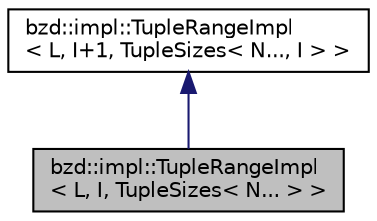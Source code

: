 digraph "bzd::impl::TupleRangeImpl&lt; L, I, TupleSizes&lt; N... &gt; &gt;"
{
  edge [fontname="Helvetica",fontsize="10",labelfontname="Helvetica",labelfontsize="10"];
  node [fontname="Helvetica",fontsize="10",shape=record];
  Node2 [label="bzd::impl::TupleRangeImpl\l\< L, I, TupleSizes\< N... \> \>",height=0.2,width=0.4,color="black", fillcolor="grey75", style="filled", fontcolor="black"];
  Node3 -> Node2 [dir="back",color="midnightblue",fontsize="10",style="solid",fontname="Helvetica"];
  Node3 [label="bzd::impl::TupleRangeImpl\l\< L, I+1, TupleSizes\< N..., I \> \>",height=0.2,width=0.4,color="black", fillcolor="white", style="filled",URL="$structbzd_1_1impl_1_1TupleRangeImpl.html"];
}
